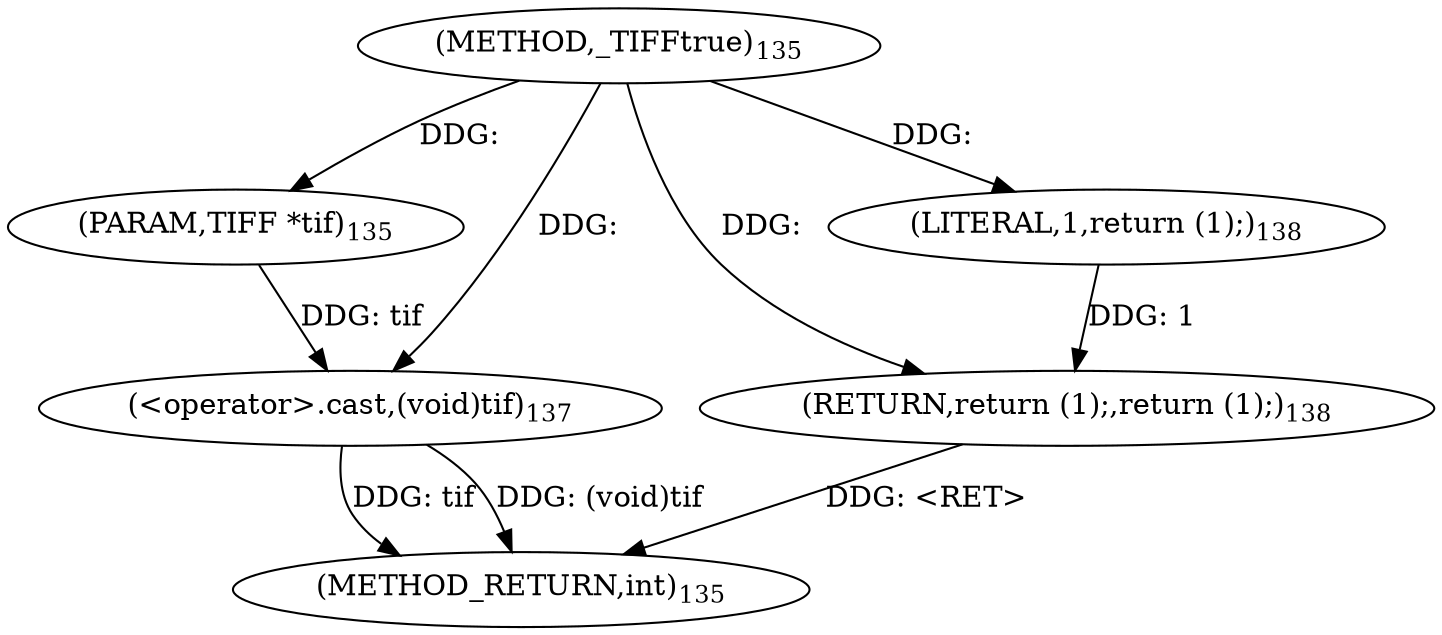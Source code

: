digraph "_TIFFtrue" {  
"1923" [label = <(METHOD,_TIFFtrue)<SUB>135</SUB>> ]
"1931" [label = <(METHOD_RETURN,int)<SUB>135</SUB>> ]
"1924" [label = <(PARAM,TIFF *tif)<SUB>135</SUB>> ]
"1926" [label = <(&lt;operator&gt;.cast,(void)tif)<SUB>137</SUB>> ]
"1929" [label = <(RETURN,return (1);,return (1);)<SUB>138</SUB>> ]
"1930" [label = <(LITERAL,1,return (1);)<SUB>138</SUB>> ]
  "1929" -> "1931"  [ label = "DDG: &lt;RET&gt;"] 
  "1926" -> "1931"  [ label = "DDG: tif"] 
  "1926" -> "1931"  [ label = "DDG: (void)tif"] 
  "1923" -> "1924"  [ label = "DDG: "] 
  "1924" -> "1926"  [ label = "DDG: tif"] 
  "1923" -> "1926"  [ label = "DDG: "] 
  "1930" -> "1929"  [ label = "DDG: 1"] 
  "1923" -> "1929"  [ label = "DDG: "] 
  "1923" -> "1930"  [ label = "DDG: "] 
}
